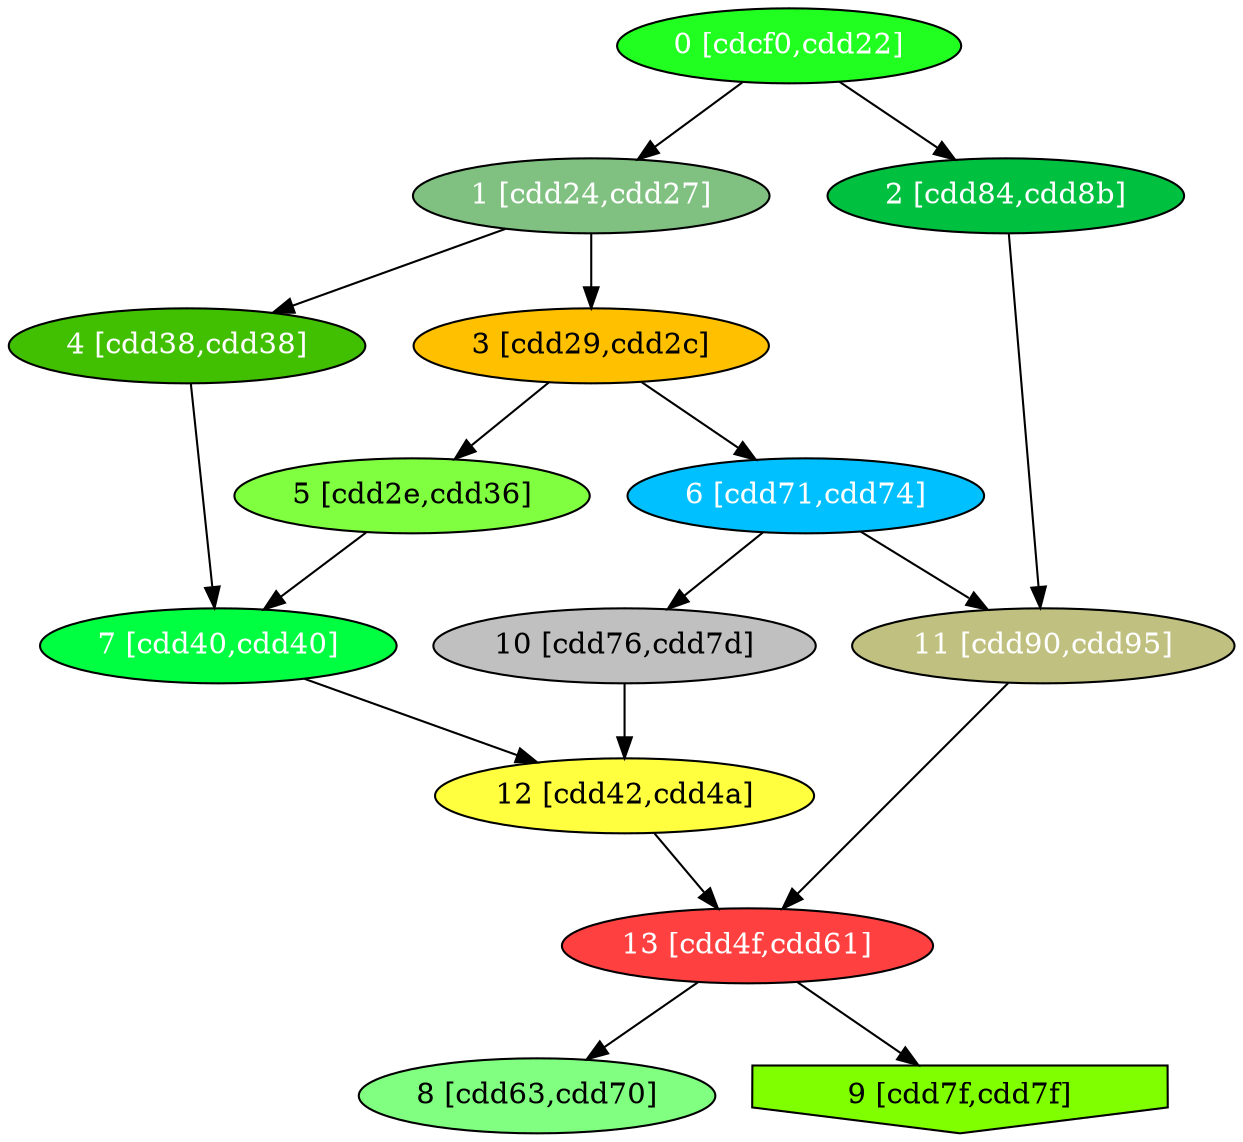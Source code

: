 diGraph libnss3{
	libnss3_0  [style=filled fillcolor="#20FF20" fontcolor="#ffffff" shape=oval label="0 [cdcf0,cdd22]"]
	libnss3_1  [style=filled fillcolor="#80C080" fontcolor="#ffffff" shape=oval label="1 [cdd24,cdd27]"]
	libnss3_2  [style=filled fillcolor="#00C040" fontcolor="#ffffff" shape=oval label="2 [cdd84,cdd8b]"]
	libnss3_3  [style=filled fillcolor="#FFC000" fontcolor="#000000" shape=oval label="3 [cdd29,cdd2c]"]
	libnss3_4  [style=filled fillcolor="#40C000" fontcolor="#ffffff" shape=oval label="4 [cdd38,cdd38]"]
	libnss3_5  [style=filled fillcolor="#80FF40" fontcolor="#000000" shape=oval label="5 [cdd2e,cdd36]"]
	libnss3_6  [style=filled fillcolor="#00C0FF" fontcolor="#ffffff" shape=oval label="6 [cdd71,cdd74]"]
	libnss3_7  [style=filled fillcolor="#00FF40" fontcolor="#ffffff" shape=oval label="7 [cdd40,cdd40]"]
	libnss3_8  [style=filled fillcolor="#80FF80" fontcolor="#000000" shape=oval label="8 [cdd63,cdd70]"]
	libnss3_9  [style=filled fillcolor="#80FF00" fontcolor="#000000" shape=invhouse label="9 [cdd7f,cdd7f]"]
	libnss3_a  [style=filled fillcolor="#C0C0C0" fontcolor="#000000" shape=oval label="10 [cdd76,cdd7d]"]
	libnss3_b  [style=filled fillcolor="#C0C080" fontcolor="#ffffff" shape=oval label="11 [cdd90,cdd95]"]
	libnss3_c  [style=filled fillcolor="#FFFF40" fontcolor="#000000" shape=oval label="12 [cdd42,cdd4a]"]
	libnss3_d  [style=filled fillcolor="#FF4040" fontcolor="#ffffff" shape=oval label="13 [cdd4f,cdd61]"]

	libnss3_0 -> libnss3_1
	libnss3_0 -> libnss3_2
	libnss3_1 -> libnss3_3
	libnss3_1 -> libnss3_4
	libnss3_2 -> libnss3_b
	libnss3_3 -> libnss3_5
	libnss3_3 -> libnss3_6
	libnss3_4 -> libnss3_7
	libnss3_5 -> libnss3_7
	libnss3_6 -> libnss3_a
	libnss3_6 -> libnss3_b
	libnss3_7 -> libnss3_c
	libnss3_a -> libnss3_c
	libnss3_b -> libnss3_d
	libnss3_c -> libnss3_d
	libnss3_d -> libnss3_8
	libnss3_d -> libnss3_9
}